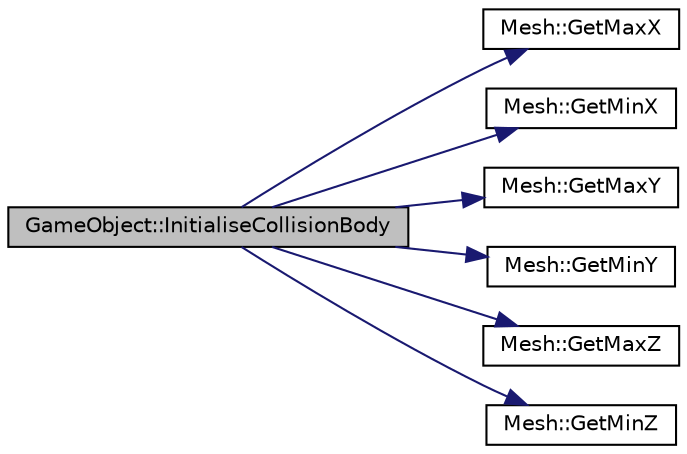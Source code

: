 digraph "GameObject::InitialiseCollisionBody"
{
  edge [fontname="Helvetica",fontsize="10",labelfontname="Helvetica",labelfontsize="10"];
  node [fontname="Helvetica",fontsize="10",shape=record];
  rankdir="LR";
  Node1 [label="GameObject::InitialiseCollisionBody",height=0.2,width=0.4,color="black", fillcolor="grey75", style="filled" fontcolor="black"];
  Node1 -> Node2 [color="midnightblue",fontsize="10",style="solid",fontname="Helvetica"];
  Node2 [label="Mesh::GetMaxX",height=0.2,width=0.4,color="black", fillcolor="white", style="filled",URL="$class_mesh.html#a404194796c981c80c92061719602dab6",tooltip="Gets maximum x coordinate. "];
  Node1 -> Node3 [color="midnightblue",fontsize="10",style="solid",fontname="Helvetica"];
  Node3 [label="Mesh::GetMinX",height=0.2,width=0.4,color="black", fillcolor="white", style="filled",URL="$class_mesh.html#a07b7707f1d9490715cca3f533c15094a",tooltip="Gets minimum x coordinate. "];
  Node1 -> Node4 [color="midnightblue",fontsize="10",style="solid",fontname="Helvetica"];
  Node4 [label="Mesh::GetMaxY",height=0.2,width=0.4,color="black", fillcolor="white", style="filled",URL="$class_mesh.html#a39f83e1ecee367f6e96e143df2f25838",tooltip="Gets maximum y coordinate. "];
  Node1 -> Node5 [color="midnightblue",fontsize="10",style="solid",fontname="Helvetica"];
  Node5 [label="Mesh::GetMinY",height=0.2,width=0.4,color="black", fillcolor="white", style="filled",URL="$class_mesh.html#aa0a8969c6e66db94d787ccd285893e9c",tooltip="Gets minimum y coordinate. "];
  Node1 -> Node6 [color="midnightblue",fontsize="10",style="solid",fontname="Helvetica"];
  Node6 [label="Mesh::GetMaxZ",height=0.2,width=0.4,color="black", fillcolor="white", style="filled",URL="$class_mesh.html#adda111a94cbc004abba3201d856b118a",tooltip="Gets maximum z coordinate. "];
  Node1 -> Node7 [color="midnightblue",fontsize="10",style="solid",fontname="Helvetica"];
  Node7 [label="Mesh::GetMinZ",height=0.2,width=0.4,color="black", fillcolor="white", style="filled",URL="$class_mesh.html#a0dc85842f3e0578bfd3041d32986b680",tooltip="Gets minimum z coordinate. "];
}
